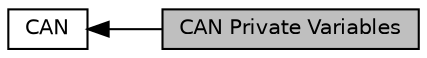 digraph "CAN Private Variables"
{
  edge [fontname="Helvetica",fontsize="10",labelfontname="Helvetica",labelfontsize="10"];
  node [fontname="Helvetica",fontsize="10",shape=record];
  rankdir=LR;
  Node1 [label="CAN",height=0.2,width=0.4,color="black", fillcolor="white", style="filled",URL="$group___c_a_n.html",tooltip="CAN driver modules. "];
  Node0 [label="CAN Private Variables",height=0.2,width=0.4,color="black", fillcolor="grey75", style="filled", fontcolor="black"];
  Node1->Node0 [shape=plaintext, dir="back", style="solid"];
}

